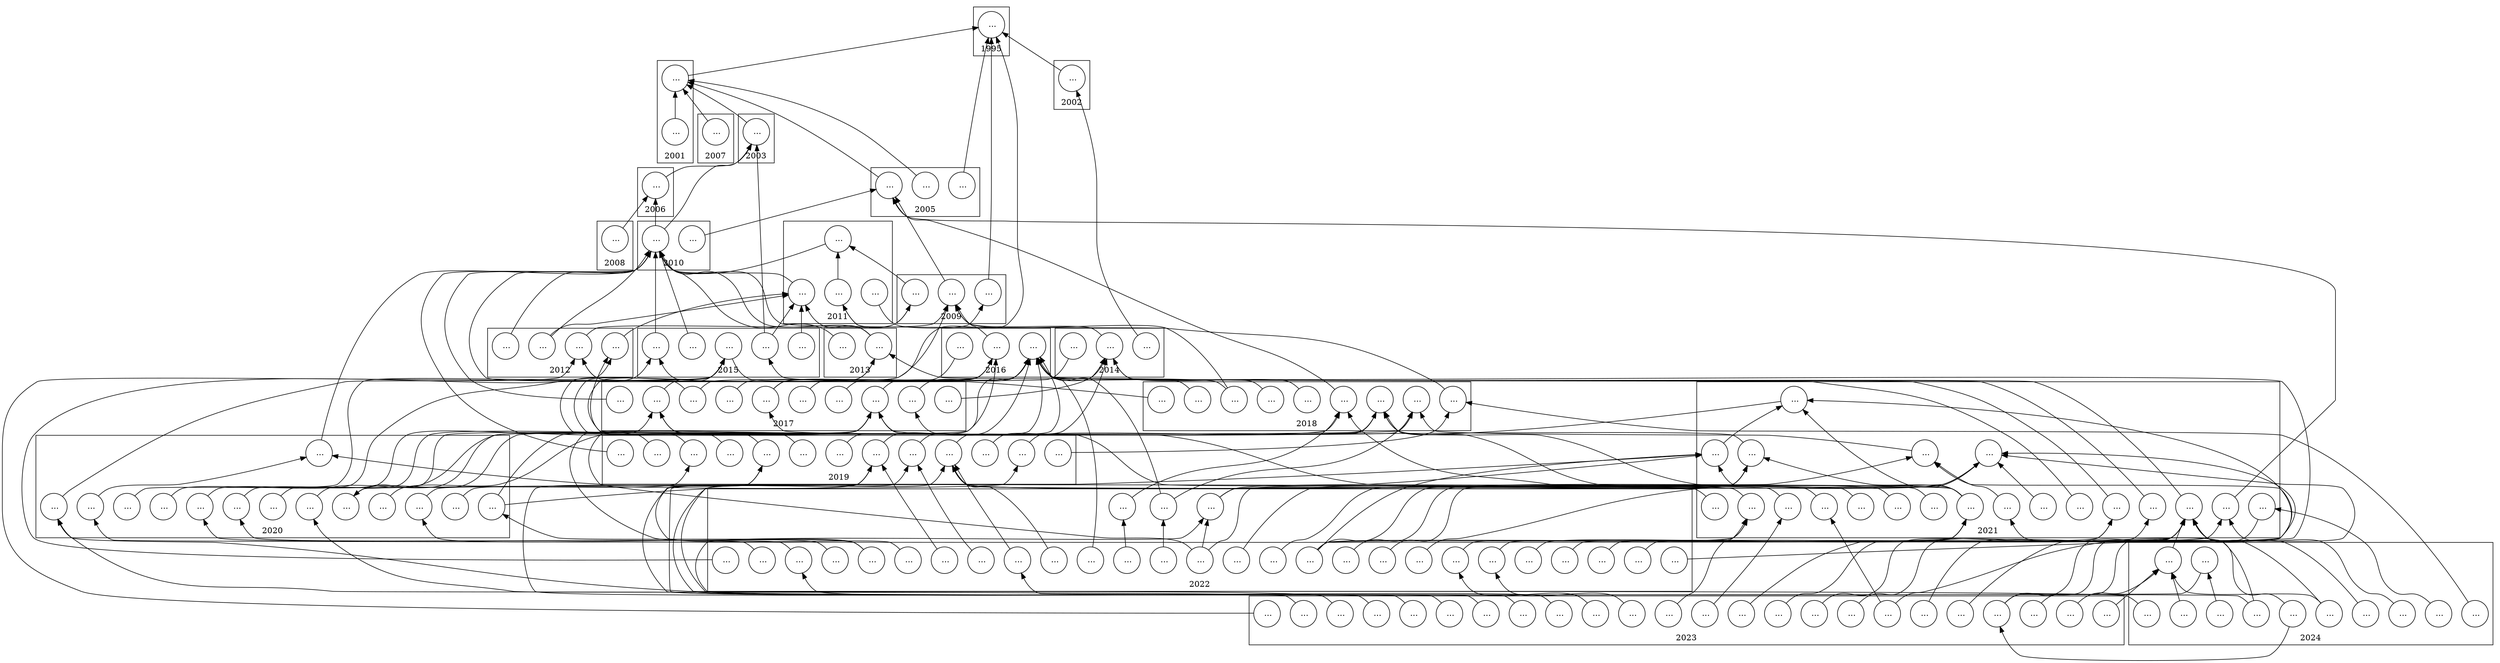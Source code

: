 digraph {
     rankdir=BT;
    "248001630" [label=" ...", shape=circle, href="https://www.semanticscholar.org/paper/a6e47905bd1360899e15bc84954106ad2b0ee879", target="_blank", tooltip="title: Feature Detection by Retinal Ganglion Cells. \nauthors: D. Kerschensteiner\npublished: 2022"];
    "252894693" [label=" ...", shape=circle, href="https://www.semanticscholar.org/paper/ffa3bbcfed031eefd120fed423ef2432ee729a61", target="_blank", tooltip="title: Homeostatic plasticity in the retina \nauthors: M. J. Fitzpatrick, D. Kerschensteiner\npublished: 2022"];
    "4730985" [label=" ...", shape=circle, href="https://www.semanticscholar.org/paper/d3fe2748658ee6ef35aa035795b593b9d6d81865", target="_blank", tooltip="title: Embryonic transcription factor expression in mice predicts medial amygdala
neuronal identity and sex-specific responses to innate behavioral cues \nauthors: Julieta E. Lischinsky, Katie Sokolowski, Peijun Li, Shigeyuki Esumi, Yasmin Kamal, Meredith Goodrich, Livio Oboti, Timothy R. Hammond, M. Krishnamoorthy, Daniel Feldman, M. Huntsman, Judy S. Liu, J. Corbin\npublished: 2017"];
    "249584420" [label=" ...", shape=circle, href="https://www.semanticscholar.org/paper/5445124462278c560b40441d833e0f368a608aef", target="_blank", tooltip="title: Eliminating Synaptic Ribbons from Rods and Cones Halves the Releasable Vesicle
Pool and Slows Down Replenishment \nauthors: C. Mesnard, C. Barta, A. Sladek, D. Zenisek, W. Thoreson\npublished: 2022"];
    "250094050" [label=" ...", shape=circle, href="https://www.semanticscholar.org/paper/435322c97aba16f554b71adcf805fb098b5a0e51", target="_blank", tooltip="title: Opioid suppression of an excitatory pontomedullary respiratory circuit by
convergent mechanisms \nauthors: J. Bateman, E. Levitt\npublished: 2022"];
    "254535556" [label=" ...", shape=circle, href="https://www.semanticscholar.org/paper/ad632bb3317d4cd00ec85b6b05604f6cdd5f2202", target="_blank", tooltip="title: Evidence of the disorder-independent electron-phonon scattering time in thin
NbN films \nauthors: A. I. Lomakin, E. M. Baeva, A. D. Triznova, N. Titova, P. Zolotov, A. Semenov, D. E. Sunegin, A. Lubenchenko, A. Kolbatova, G. Goltsman\npublished: 2022"];
    "266933544" [label=" ...", shape=circle, href="https://www.semanticscholar.org/paper/7a849ac83a5f9bfc0159da5a55f53fa7f8c1f354", target="_blank", tooltip="title: Most discriminative stimuli for functional cell type identification \nauthors: Max F. Burg, Thomas Zenkel, Michaela Vystrvcilov'a, Jonathan Oesterle, Larissa Hofling, K. Willeke, Jan Lause, Sarah Muller, Paul G. Fahey, Zhiwei Ding, Kelli Restivo, Shashwat Sridhar, T. Gollisch, Philipp Berens, A. Tolias, Thomas Euler, M. Bethge, Alexander S. Ecker\npublished: 2024"];
    "246968659" [label=" ...", shape=circle, href="https://www.semanticscholar.org/paper/f3b26044942c723642c8218fcc046b2fa8562a39", target="_blank", tooltip="title: Precise Mapping of Otp Expressing Cells Across Different Pallial Regions
Throughout Ontogenesis Using Otp-Specific Reporter Transgenic Mice \nauthors: Lorena Morales, A. González-Alonso, Ester Desfilis, L. Medina\npublished: 2022"];
    "262164250" [label=" ...", shape=circle, href="https://www.semanticscholar.org/paper/09b6500ad10a04021ffe4c9df0701de1123d636e", target="_blank", tooltip="title: Cell-type expression and activation by light of neuropsins in the developing
and mature Xenopus retina \nauthors: Lawrence L. H. Man, Samuel S. Storey, G. Bertolesi, Sarah McFarlane\npublished: 2023"];
    "89362679" [label=" ...", shape=circle, href="https://www.semanticscholar.org/paper/5f58da6a0aec6b50bf4d6b8ffc3bf4e4f1686252", target="_blank", tooltip="title: S-nitrosylation mediates synaptic plasticity in the retina \nauthors: R. Tooker\npublished: 2015"];
    "219702470" [label=" ...", shape=circle, href="https://www.semanticscholar.org/paper/131caf9daba7da950d5e24391db26ae32aed918a", target="_blank", tooltip="title: Preventing diabetic retinopathy by mitigating subretinal space oxidative stress
in vivo \nauthors: B. Berkowitz\npublished: 2020"];
    "237376370" [label=" ...", shape=circle, href="https://www.semanticscholar.org/paper/cbb8a184fcbe031e00f9a2442c8bb14e35fab81c", target="_blank", tooltip="title: Simple model for encoding natural images by retinal ganglion cells with
nonlinear spatial integration \nauthors: Jian K. Liu, Dimokratis Karamanlis, T. Gollisch\npublished: 2021"];
    "244956947" [label=" ...", shape=circle, href="https://www.semanticscholar.org/paper/688305e4e09f341bb1c2fd48fef34e4e9fb94dd4", target="_blank", tooltip="title: Novel Perspectives on the Development of the Amygdala in Rodents \nauthors: Tania Aerts, E. Seuntjens\npublished: 2021"];
    "210870651" [label=" ...", shape=circle, href="https://www.semanticscholar.org/paper/f65269aec3841b48291dfa34d39414dcdb964dc4", target="_blank", tooltip="title: Neuronal Glutamatergic Synaptic Clefts Alkalinize Rather Than Acidify during
Neurotransmission \nauthors: Michal Stawarski, Roberto X. Hernandez, T. Feghhi, J. Borycz, Zhiyuan Lu, A. Agarwal, Kelly D. Reihl, Rubens Tavora, A.W.C. Lau, I. Meinertzhagen, Robert B. Renden, G. Macleod\npublished: 2020"];
    "248071959" [label=" ...", shape=circle, href="https://www.semanticscholar.org/paper/9d98f1b303fa49799cc2bfc6ba4116544e187e9c", target="_blank", tooltip="title: Retinal receptive-field substructure: scaffolding for coding and computation \nauthors: Sören J. Zapp, Steffen Nitsche, T. Gollisch\npublished: 2022"];
    "84090851" [label=" ...", shape=circle, href="https://www.semanticscholar.org/paper/f11d6bd120eeb394aaf0ce8b93ea0958e299a2bd", target="_blank", tooltip="title: Dynamic lateral feedback inhibition in the retina \nauthors: Evan D. Vickers\npublished: 2012"];
    "210719598" [label=" ...", shape=circle, href="https://www.semanticscholar.org/paper/5502ad9a7ca69dd902bfca0f602bcd08a43c667b", target="_blank", tooltip="title: LRRTM4: A Novel Regulator of Presynaptic Inhibition and Ribbon Synapse
Arrangements of Retinal Bipolar Cells \nauthors: Raunak Sinha, Tabrez J. Siddiqui, N. Padmanabhan, Julie E. Wallin, Chi Zhang, B. Karimi, F. Rieke, A. Craig, R. Wong, M. Hoon\npublished: 2020"];
    "55865246" [label=" ...", shape=circle, href="https://www.semanticscholar.org/paper/4fcd2a553ced256963ad1ff220924a74df138241", target="_blank", tooltip="title: Bioluminescent response of the dinoflagellate Lingulodinium polyedrum to
developing flow: Tuning of sensitivity and the role of desensitization in
controlling a defensive behavior of a planktonic cell \nauthors: P. von Dassow, R. Bearon, M. Latz\npublished: 2005"];
    "246015857" [label=" ...", shape=circle, href="https://www.semanticscholar.org/paper/b6feea473f92dfdb5ace16e0366757740981d198", target="_blank", tooltip="title: Retinal Processing: Insights from Mathematical Modelling \nauthors: B. Cessac\npublished: 2022"];
    "15172516" [label=" ...", shape=circle, href="https://www.semanticscholar.org/paper/d57b01b052578d9509225df44684839546d10e50", target="_blank", tooltip="title: Early Retinal Neuronal Dysfunction in Diabetic Mice: Reduced Light-Evoked
Inhibition Increases Rod Pathway Signaling \nauthors: J. M. Moore-Dotson, Jamie J. Beckman, Reece E. Mazade, M. Hoon, Adam S Bernstein, M. Romero-Aleshire, H. Brooks, E. Eggers\npublished: 2016"];
    "254181418" [label=" ...", shape=circle, href="https://www.semanticscholar.org/paper/8e468aad7138fd81d662d60c20bee799f4079e31", target="_blank", tooltip="title: A chromatic feature detector in the retina signals visual context changes \nauthors: Larissa Höfling, Klaudia P. Szatko, Christian Behrens, Yongrong Qiu, David A. Klindt, Zachary F. Jessen, G. Schwartz, M. Bethge, Philipp Berens, K. Franke, Alexander S. Ecker, Thomas Euler\npublished: 2024"];
    "5632200" [label=" ...", shape=circle, href="https://www.semanticscholar.org/paper/4f4ffcd51dd030dea99e07050733a3a0131de0c0", target="_blank", tooltip="title: Paired-Pulse Plasticity in the Strength and Latency of Light-Evoked Lateral
Inhibition to Retinal Bipolar Cell Terminals \nauthors: Evan D. Vickers, Mean-Hwan Kim, J. Vigh, H. von Gersdorff\npublished: 2012"];
    "15930139" [label=" ...", shape=circle, href="https://www.semanticscholar.org/paper/e37314c9fb6e8bf5f703847e8bb50e9fb559005f", target="_blank", tooltip="title: Is the Retina Going Digital? \nauthors: D. Copenhagen\npublished: 2001"];
    "248367751" [label=" ...", shape=circle, href="https://www.semanticscholar.org/paper/ed9bad72366f587ab4b40947c4805de6f630b4fd", target="_blank", tooltip="title: Mind the gap: decoding decreases in tonic firing in populations of spiking
neurons \nauthors: Sylvia C. L. Durian, Mark Agrios, G. Schwartz\npublished: 2022"];
    "233191430" [label=" ...", shape=circle, href="https://www.semanticscholar.org/paper/664a03fb1a882237c106289bd1b990dc54dde981", target="_blank", tooltip="title: Expression of cell markers and transcription factors in the avian retina
compared with that in the marmoset retina \nauthors: S. Haverkamp, L. Albert, Vaishnavi Balaji, P. Němec, Karin Dedek\npublished: 2021"];
    "162180612" [label=" ...", shape=circle, href="https://www.semanticscholar.org/paper/5dd50c9e96b5e472e0a5ab6c7f8db154f389ed23", target="_blank", tooltip="title: Molecular and Cellular Mechanisms Underlying Somatostatin-Based Signaling in
Two Model Neural Networks, the Retina and the Hippocampus \nauthors: M. Cammalleri, P. Bagnoli, A. Bigiani\npublished: 2019"];
    "209577933" [label=" ...", shape=circle, href="https://www.semanticscholar.org/paper/d4cfdce65d317613c817e47c81daa025e7ebf355", target="_blank", tooltip="title: Antagonistic Center-Surround Mechanisms for Direction Selectivity in the Retina \nauthors: L. Ankri, Elishai Ezra-Tsur, S. Maimon, N. Kaushansky, M. Rivlin-Etzion\npublished: 2019"];
    "221507636" [label=" ...", shape=circle, href="https://www.semanticscholar.org/paper/c48e94b3c3c054d154361e4eb5bd4d66f741ae40", target="_blank", tooltip="title: On the potential role of lateral connectivity in retinal anticipation \nauthors: S. Souihel, B. Cessac\npublished: 2020"];
    "253460657" [label=" ...", shape=circle, href="https://www.semanticscholar.org/paper/cfc76a0d32007dba406612b361611161d1f98eb9", target="_blank", tooltip="title: Molecular diversity and connectivity of accessory olfactory system neurons \nauthors: Nandkishore Prakash, Heidi Y Matos, Sonia Sebaoui, Luke Tsai, Tuyen Tran, Adejimi Aromolaran, Isabella Atrachji, Nya Campbell, Meredith Goodrich, David Hernandez-Pineda, M. Herrero, T. Hirata, Julieta E. Lischinsky, Wendolin Martinez, Shisui Torii, Satoshi Yamashita, Katie Sokolowski, Shigeyuki Esumi, Y. Kawasawa, Kazue Hashimoto-Torii, Kevin S. Jones, J. Corbin\npublished: 2022"];
    "221745227" [label=" ...", shape=circle, href="https://www.semanticscholar.org/paper/1aed34320ea24219a45ce20f9f86985895364060", target="_blank", tooltip="title: The effects of early diabetes on inner retinal neurons \nauthors: E. Eggers, Teresia A. Carreon\npublished: 2020"];
    "231701834" [label=" ...", shape=circle, href="https://www.semanticscholar.org/paper/128671fd0b94a4b79788ec1c541d120d8e1aba14", target="_blank", tooltip="title: Sim1-expressing cells illuminate the origin and course of migration of the
nucleus of the lateral olfactory tract in the mouse amygdala \nauthors: E. Garcia-Calero, Lara López-González, M. Martı́nez-de-la-Torre, C. Fan, L. Puelles\npublished: 2021"];
    "257758447" [label=" ...", shape=circle, href="https://www.semanticscholar.org/paper/a828c5f2aee92d69c30a9712c9385e4f866e5f3d", target="_blank", tooltip="title: Individual thalamic inhibitory interneurons are functionally specialized
towards distinct visual features \nauthors: Fiona E. Müllner, B. Roska\npublished: 2023"];
    "261124941" [label=" ...", shape=circle, href="https://www.semanticscholar.org/paper/b8ebebda6aab90019bbb4e42aed4f1e774484463", target="_blank", tooltip="title: Serotonin therapies for opioid-induced dysphagia and respiratory depression:
sex differences in a rat electromyography model \nauthors: Michael Frazure, I. Morimoto, Nathan Fielder, N. Mellen, Kimberly E. Iceman, Teresa Pitts\npublished: 2023"];
    "199630413" [label=" ...", shape=circle, href="https://www.semanticscholar.org/paper/51e7ddff0e5a7e83aba1884379459bc2bc0b2d90", target="_blank", tooltip="title: Single-cell profiles of retinal neurons differing in resilience to injury
reveal neuroprotective genes \nauthors: N. Tran, K. Shekhar, Irene E. Whitney, A. Jacobi, Inbal Benhar, Guosong Hong, Wenjun Yan, Xian Adiconis, McKinzie E. Arnold, Jung Min Lee, J. Levin, Dingchang Lin, Chen Wang, Charles M. Lieber, A. Regev, Zhigang He, J. Sanes\npublished: 2019"];
    "236938817" [label=" ...", shape=circle, href="https://www.semanticscholar.org/paper/e4c9c9c4a5b40925c7de692e3a42ce56cfadbb11", target="_blank", tooltip="title: Three-axis classification of mouse lung mesenchymal cells reveals two
populations of myofibroblasts \nauthors: Odemaris Narvaez del Pilar, Jichao Chen\npublished: 2021"];
    "82232428" [label=" ...", shape=circle, href="https://www.semanticscholar.org/paper/1ff7d79977386b69412e77edb0f7d40f383f94ec", target="_blank", tooltip="title: Electroretinographic Recordings from the Isolated and Superfused Murine Retina \nauthors: Alnawaiseh Maged, A. Walid, Banat Mohammed, A. Ramzi, Hescheler Jürgen, Schneider Toni\npublished: 2011"];
    "4524072" [label=" ...", shape=circle, href="https://www.semanticscholar.org/paper/65e99ca6087d7cffa610c3d74e54afc6e1a38fdc", target="_blank", tooltip="title: Organization of the dorsal lateral geniculate nucleus in the mouse \nauthors: D. Kerschensteiner, W. Guido\npublished: 2017"];
    "89786637" [label=" ...", shape=circle, href="https://www.semanticscholar.org/paper/cd3f5f09193f2dba340ceb7b1c38f1bc8b955d78", target="_blank", tooltip="title: Excitatory Inputs to Starburst Amacrine Cells: Adaptation, Computations,
Development \nauthors: Anna L. Vlasits\npublished: 2017"];
    "221901300" [label=" ...", shape=circle, href="https://www.semanticscholar.org/paper/d30b9c8c5358ba7e8d50b6cfea9dce422491f6e9", target="_blank", tooltip="title: Electrophysiology of the Inner Retina in Health and Disease: EAAT5 in the Rod
Bipolar Cell and Oscillatory Potentials in Diabetes \nauthors: Gregory W. Bligard\npublished: 2020"];
    "268554357" [label=" ...", shape=circle, href="https://www.semanticscholar.org/paper/fa258851056dbc33f97fb139a4571167c8871479", target="_blank", tooltip="title: Establishing synthetic ribbon-type active zones in a heterologous expression
system \nauthors: Rohan Kapoor, Niko Schwenzer, Thomas Dresbach, S. Lehnart, T. Moser\npublished: 2024"];
    "247954367" [label=" ...", shape=circle, href="https://www.semanticscholar.org/paper/fe25e24e4409ecd1cd6ee92d609c83d6f00d19e2", target="_blank", tooltip="title: Putting the theory into ‘burstlet theory’ with a biophysical model of burstlets
and bursts in the respiratory preBötzinger complex \nauthors: Ryan S. Phillips, J. Rubin\npublished: 2022"];
    "232081765" [label=" ...", shape=circle, href="https://www.semanticscholar.org/paper/e44e9020041812cd6ba6e6a5c92bc55913487557", target="_blank", tooltip="title: Dual mechanisms of opioid-induced respiratory depression in the inspiratory
rhythm-generating network \nauthors: N. Baertsch, N. Bush, Nicholas J. Burgraff, J. Ramirez\npublished: 2021"];
    "249446655" [label=" ...", shape=circle, href="https://www.semanticscholar.org/paper/97d11331b4c6a43f2063eee532f0767f102abc90", target="_blank", tooltip="title: Current research in pathophysiology of opioid-induced respiratory depression,
neonatal opioid withdrawal syndrome, and neonatal antidepressant exposure
syndrome \nauthors: B. Baldo\npublished: 2022"];
    "10974100" [label=" ...", shape=circle, href="https://www.semanticscholar.org/paper/b0dfd2d291afeda4ba480e051823f6732f22637e", target="_blank", tooltip="title: Light-Evoked Lateral GABAergic Inhibition at Single Bipolar Cell Synaptic
Terminals Is Driven by Distinct Retinal Microcircuits \nauthors: J. Vigh, Evan D. Vickers, H. von Gersdorff\npublished: 2011"];
    "235418831" [label=" ...", shape=circle, href="https://www.semanticscholar.org/paper/e04edee80f001f74c29b12bd89c48b05340cff59", target="_blank", tooltip="title: Unified classification of mouse retinal ganglion cells using function,
morphology, and gene expression \nauthors: Jillian J. Goetz, Zachary F. Jessen, A. Jacobi, Adam Mani, Sam Cooler, Devon Greer, Sabah Kadri, J. Segal, K. Shekhar, J. Sanes, G. Schwartz\npublished: 2021"];
    "254295343" [label=" ...", shape=circle, href="https://www.semanticscholar.org/paper/f600ab3106f9fda4566ea6edb4ff5190f01a0297", target="_blank", tooltip="title: Spatial organization of the mouse retina at single cell resolution \nauthors: Jongsu Choi, Jin Li, S. Ferdous, Qingnan Liang, J. Moffitt, Rui Chen\npublished: 2022"];
    "238358209" [label=" ...", shape=circle, href="https://www.semanticscholar.org/paper/54af14468fb574bdd9b07f4b698a874cd0b2cd42", target="_blank", tooltip="title: Smarcd3 is an epigenetic modulator of the metabolic landscape in pancreatic
ductal adenocarcinoma \nauthors: M. Thürmer, André Gollowitzer, H. Pein, K. Neukirch, Elif Gelmez, Lorenz Waltl, N. Wielsch, René Winkler, Konstantin Löser, Julia Grander, Madlen Hotze, Sönke Harder, A. Döding, M. Meßner, F. Troisi, M. Ardelt, Hartmut Schlüter, Johanna Pachmayr, Ó. Gutiérrez-Gutiérrez, Karl Lenhard Rudolph, K. Thedieck, Ulrike Schulze-Späte, Cristina González-Estévez, C. Kosan, A. Svatoš, Marcel Kwiatkowski, A. Koeberle\npublished: 2020"];
    "266901113" [label=" ...", shape=circle, href="https://www.semanticscholar.org/paper/97c2551e8eb4b5531eb8a5afe9b3c565488ccd8c", target="_blank", tooltip="title: Basal lamina: A novel pH regulator at the neuromuscular junction \nauthors: Ryan J. Durbin, Robert B. Renden\npublished: 2024"];
    "259994309" [label=" ...", shape=circle, href="https://www.semanticscholar.org/paper/cc724515e66359737e5bf7e5b62b942623ff8bdb", target="_blank", tooltip="title: Postsynaptic Calcium Extrusion at the Mouse Neuromuscular Junction Alkalinizes
the Synaptic Cleft \nauthors: Ryan J. Durbin, D. Heredia, T. Gould, Robert B. Renden\npublished: 2023"];
    "47019601" [label=" ...", shape=circle, href="https://www.semanticscholar.org/paper/8628fd7a6848eb7ceff6229c3a46d144bb65813c", target="_blank", tooltip="title: D-cis-Diltiazem Can Produce Oxidative Stress in Healthy Depolarized Rods In
Vivo \nauthors: B. Berkowitz, R. Podolsky, Benjamin R. Farrell, Hojun Lee, Christopher Trepanier, Ali M. Berri, Kristin Dernay, Emma Graffice, F. Shafie-Khorassani, T. Kern, Robin L Roberts\npublished: 2018"];
    "250329054" [label=" ...", shape=circle, href="https://www.semanticscholar.org/paper/642a88b7fd204d85b2a0f2d4c2e2876a74dba4f2", target="_blank", tooltip="title: In vitro Model Systems for Studies Into Retinal Neuroprotection \nauthors: Yu Zhu, Bowen Cao, Arianna Tolone, Jie Yan, Gustav Christensen, B. Arango-Gonzalez, M. Ueffing, François Paquet-Durand\npublished: 2022"];
    "232122602" [label=" ...", shape=circle, href="https://www.semanticscholar.org/paper/8cbae8f45e911b5e0b033a0250c53368279fc804", target="_blank", tooltip="title: Sildenafil-evoked photoreceptor oxidative stress in vivo is unrelated to
impaired visual performance in mice \nauthors: B. Berkowitz, R. Podolsky, Karen Lins Childers, A. Saadane, T. Kern, Robin L Roberts, Hailey Olds, Joydip Joy, Collin Richards, Tilman Rosales, Michael Schneider, Brennan Schilling, Arthur Orchanian, Emma Graffice, Kenan Sinan, H. Qian, Lamis Harp\npublished: 2021"];
    "258150126" [label=" ...", shape=circle, href="https://www.semanticscholar.org/paper/a0f22a744e9c74c19a226e3d30bc0b0fbcb2447a", target="_blank", tooltip="title: Novel emphasis on somatostatinergic system in retinal ganglion cell
neuroresilience \nauthors: E. Catalani, D. Cervia\npublished: 2023"];
    "4303998" [label=" ...", shape=circle, href="https://www.semanticscholar.org/paper/d4c5b31f4b6e80e22c76772974e5e64ba6a1852f", target="_blank", tooltip="title: Quantifying the effect of light activated outer and inner retinal inhibitory
pathways on glutamate release from mixed bipolar cells. \nauthors: M. Lipin, J. Vigh\npublished: 2018"];
    "238423211" [label=" ...", shape=circle, href="https://www.semanticscholar.org/paper/c4c92483e2ab35f7372b69271ff5acd809b7bcfe", target="_blank", tooltip="title: The mammalian rod synaptic ribbon is essential for Cav channel facilitation and
ultrafast synaptic vesicle fusion \nauthors: C. Grabner, T. Moser\npublished: 2021"];
    "259099757" [label=" ...", shape=circle, href="https://www.semanticscholar.org/paper/d6f5bcc8932cee1e56dcba91c567f0103c0124a1", target="_blank", tooltip="title: Changes in pontine and preBötzinger/Bötzinger complex neuronal activity during
remifentanil-induced respiratory depression in decerebrate dogs \nauthors: Barbara Palkovic, S. Mustapic, Ivana Sarić, E. Stuth, Astrid G. Stucke, E. Zuperku\npublished: 2023"];
    "268362868" [label=" ...", shape=circle, href="https://www.semanticscholar.org/paper/d42e11bc6110bd244d9707ab23d5ac2243348867", target="_blank", tooltip="title: Convolutional neural network models of the primate retina reveal adaptation to
natural stimulus statistics \nauthors: Michaela Vystrčilová, Shashwat Sridhar, Max F. Burg, T. Gollisch, Alexander Ecker\npublished: 2024"];
    "249128187" [label=" ...", shape=circle, href="https://www.semanticscholar.org/paper/979e3831007a99d84f3e668a4b42ca6b4a81a40d", target="_blank", tooltip="title: Retinal Glutamate Neurotransmission: From Physiology to Pathophysiological
Mechanisms of Retinal Ganglion Cell Degeneration \nauthors: Isabella Boccuni, R. Fairless\npublished: 2022"];
    "268384694" [label=" ...", shape=circle, href="https://www.semanticscholar.org/paper/bfc0ccc555ff4c7e6269e9bd996df76e7d857256", target="_blank", tooltip="title: Most discriminative stimuli for functional cell type clustering \nauthors: Max F. Burg, Thomas Zenkel, Michaela Vystrvcilov'a, Jonathan Oesterle, Larissa Hofling, K. Willeke, Jan Lause, Sarah Muller, Paul G. Fahey, Zhiwei Ding, Kelli Restivo, Shashwat Sridhar, T. Gollisch, Philipp Berens, A. Tolias, Thomas Euler, M. Bethge, Alexander S. Ecker\npublished: 2023"];
    "249854424" [label=" ...", shape=circle, href="https://www.semanticscholar.org/paper/d17e3e4dcfe4fc3eda4feed2fc8eb48471ec46cf", target="_blank", tooltip="title: Glutamatergic neuron types in the amygdala of the urodele amphibian Pleurodeles
waltl \nauthors: Astrid Deryckere, Jamie Woych, Eliza C. B. Jaeger, M. Tosches\npublished: 2022"];
    "12451732" [label=" ...", shape=circle, href="https://www.semanticscholar.org/paper/7627558be494593499ba7b1f208c5aa60f16291c", target="_blank", tooltip="title: The Mode of Retinal Presynaptic Inhibition Switches with Light Intensity \nauthors: T. Ichinose, P. Lukasiewicz\npublished: 2012"];
    "265067556" [label=" ...", shape=circle, href="https://www.semanticscholar.org/paper/2273dbbf3580e565cb9619fb023adb9a746e39d4", target="_blank", tooltip="title: Electron-phonon relaxation in a model of a granular film \nauthors: Nikolai A. Stepanov, Mikhail A. Skvortsov\npublished: 2023"];
    "220044326" [label=" ...", shape=circle, href="https://www.semanticscholar.org/paper/d9ffbfcc6e35a0b7218c3ab2cadfb73250f4eeb2", target="_blank", tooltip="title: Nonlinear spatial integration underlies the diversity of retinal ganglion cell
responses to natural stimuli \nauthors: Dimokratis Karamanlis, T. Gollisch\npublished: 2020"];
    "230108608" [label=" ...", shape=circle, href="https://www.semanticscholar.org/paper/a272e9ab2227b7d1c45260561933a0af5e76c403", target="_blank", tooltip="title: A novel telencephalon‐opto‐hypothalamic morphogenetic domain coexpressing Foxg1
and Otp produces most of the glutamatergic neurons of the medial extended
amygdala \nauthors: Lorena Morales, B. Castro-Robles, A. Abellán, Ester Desfilis, L. Medina\npublished: 2021"];
    "259994164" [label=" ...", shape=circle, href="https://www.semanticscholar.org/paper/edf2a57142a8d0bb242f9f137ce60b809a83b2ca", target="_blank", tooltip="title: EAAT5 glutamate transporter rapidly binds glutamate with micromolar affinity in
mouse rods \nauthors: W. Thoreson, B. Chhunchha\npublished: 2023"];
    "233744846" [label=" ...", shape=circle, href="https://www.semanticscholar.org/paper/ba9770f59237e8d070aaefba27157d4e974c0b8e", target="_blank", tooltip="title: EAAT5 Glutamate Transporter-Mediated Inhibition in the Vertebrate Retina \nauthors: Peter D. Lukasiewcz, Gregory W. Bligard, J. DeBrecht\npublished: 2021"];
    "1661264" [label=" ...", shape=circle, href="https://www.semanticscholar.org/paper/450d746a4f9b020e26c517022d612236576fbeb5", target="_blank", tooltip="title: Form and function of ON-OFF amacrine cells in the amphibian retina. \nauthors: Robert F. Miller, N. Staff, T. Velte\npublished: 2006"];
    "15255422" [label=" ...", shape=circle, href="https://www.semanticscholar.org/paper/c7d47c00c5a47c30b666de0be9fd6ad83ecd0010", target="_blank", tooltip="title: Slow changes in Ca2(+) cause prolonged release from GABAergic retinal amacrine
cells. \nauthors: E. Eggers, Justin S Klein, J. M. Moore-Dotson\npublished: 2013"];
    "53969858" [label=" ...", shape=circle, href="https://www.semanticscholar.org/paper/6a0386d2cd1d1ea350c3a0c1c3190bfaa726eba5", target="_blank", tooltip="title: Voltage-gated sodium channel α-subunits Nav1.1, Nav1.2, and Nav1.6 in the
distal mammalian retina \nauthors: D. Mojumder, L. Frishman, D. Otteson, D. M. Sherry\npublished: 2007"];
    "258485498" [label=" ...", shape=circle, href="https://www.semanticscholar.org/paper/36213e2480c39350558e2d86f24c411d1b9b5218", target="_blank", tooltip="title: Diurnal regulation of metabolism by Gs-alpha in hypothalamic QPLOT neurons \nauthors: Kevin D. Gaitonde, M. Andrabi, Courtney A. Burger, Shane P. D’Souza, Shruti Vemaraju, Bala S. C. Koritala, David F. Smith, R. Lang\npublished: 2023"];
    "264489959" [label=" ...", shape=circle, href="https://www.semanticscholar.org/paper/9d589eb5dec72e8afd6781beeb6bf3d8e30e87a9", target="_blank", tooltip="title: An ON-type direction-selective ganglion cell in primate retina \nauthors: Anna Y M Wang, Manoj M Kulkarni, Amanda J McLaughlin, Jacqueline Gayet, Benjamin E Smith, Max Hauptschein, Cyrus F McHugh, Y. Y. Yao, Teresa Puthussery\npublished: 2023"];
    "1813436" [label=" ...", shape=circle, href="https://www.semanticscholar.org/paper/3e10a70cd993125e61503b492ab73291395fb3aa", target="_blank", tooltip="title: Invaginating Presynaptic Terminals in Neuromuscular Junctions, Photoreceptor
Terminals, and Other Synapses of Animals \nauthors: R. Petralia, Ya‐Xian Wang, M. Mattson, P. Yao\npublished: 2017"];
    "18711787" [label=" ...", shape=circle, href="https://www.semanticscholar.org/paper/53d770a98f26388072a858363cddba4503188340", target="_blank", tooltip="title: Visual Stimulation Switches the Polarity of Excitatory Input to Starburst
Amacrine Cells \nauthors: Anna L. Vlasits, Rémi Bos, Ryan D Morrie, Cécile Fortuny, J. Flannery, M. Feller, M. Rivlin-Etzion\npublished: 2014"];
    "44097516" [label=" ...", shape=circle, href="https://www.semanticscholar.org/paper/cb55353865553f1ed9150fe1ea4d8344e94a49f7", target="_blank", tooltip="title: Dopamine D1 receptor activation contributes to light-adapted changes in retinal
inhibition to rod bipolar cells. \nauthors: M. Flood, J. M. Moore-Dotson, E. Eggers\npublished: 2018"];
    "255151925" [label=" ...", shape=circle, href="https://www.semanticscholar.org/paper/ab598fb14cf887e10fe535ff113733678801813b", target="_blank", tooltip="title: Opioid receptor architecture for the modulation of brainstem functions \nauthors: Nicholas F. Hug, Nicole Mercer Lindsay, William M. McCallum, Justin Bryan, K. Huang, Nicole E. Ochandarena, Adrien Tassou, G. Scherrer\npublished: 2022"];
    "248700803" [label=" ...", shape=circle, href="https://www.semanticscholar.org/paper/2bf042a5e67968a1b2ad8f13e6f0e98b7ac0adc4", target="_blank", tooltip="title: Distinct Subdivisions in the Transition Between Telencephalon and Hypothalamus
Produce Otp and Sim1 Cells for the Extended Amygdala in Sauropsids \nauthors: Alek H. Metwalli, A. Abellán, Júlia Freixes, Alessandra Pross, Ester Desfilis, L. Medina\npublished: 2022"];
    "197526286" [label=" ...", shape=circle, href="https://www.semanticscholar.org/paper/1b87b5e78145c732d073abb96163dcab6932f059", target="_blank", tooltip="title: Strategies to encode information with glutamate release in synapses of the
Danio Rerio visual system \nauthors: L. Darnet\npublished: 2019"];
    "248185980" [label=" ...", shape=circle, href="https://www.semanticscholar.org/paper/f3298b2f8192cc1b06af76d766643b39afc52323", target="_blank", tooltip="title: Tools and Biomarkers for the Study of Retinal Ganglion Cell Degeneration \nauthors: C. Corral-Domenge, P. de la Villa, A. Mansilla, F. Germain\npublished: 2022"];
    "106408131" [label=" ...", shape=circle, href="https://www.semanticscholar.org/paper/799133d3cbd0fb9b9a7df344530979ef6ac64285", target="_blank", tooltip="title: Sexual dimorphism, estrous cycle and laterality determine the intrinsic and
synaptic properties of medial amygdala neurons in rat \nauthors: Francine Dalpian, A. Rasia-Filho, M. Calcagnotto\npublished: 2019"];
    "12799647" [label=" ...", shape=circle, href="https://www.semanticscholar.org/paper/5ddcd2550e03d6c7115ee9329161641dd6561e3b", target="_blank", tooltip="title: Disruption of a Neural Microcircuit in the Rod Pathway of the Mammalian Retina
by Diabetes Mellitus \nauthors: Á. Castilho, A. Ambrósio, E. Hartveit, M. L. Veruki\npublished: 2015"];
    "219319175" [label=" ...", shape=circle, href="https://www.semanticscholar.org/paper/444532d4829468a02de91ab7d3140292fec9776c", target="_blank", tooltip="title: Sex Differences in Biophysical Signatures across Molecularly Defined Medial
Amygdala Neuronal Subpopulations \nauthors: Heidi Y Matos, David Hernandez-Pineda, Claire Charpentier, Allison Rusk, J. Corbin, K. Jones\npublished: 2020"];
    "210118002" [label=" ...", shape=circle, href="https://www.semanticscholar.org/paper/80c891ecc9f5a1fb474e5b8eb5778bd642b274f8", target="_blank", tooltip="title: Generic and specific computational principles for visual anticipation of motion
trajectories. (Principes computationnels génériques et spécifiques à
l'anticipation visuelle du mouvement) \nauthors: S. Souihel\npublished: 2019"];
    "21258245" [label=" ...", shape=circle, href="https://www.semanticscholar.org/paper/bd93c395cc2015d7ae805921e7a04428f6de280d", target="_blank", tooltip="title: Longer lasting electroretinographic recordings from the isolated and superfused
murine retina \nauthors: W. Albanna, M. Banat, Nadeen Albanna, M. Alnawaiseh, Sergej A. Siapich, P. Igelmund, M. Weiergräber, M. Lüke, T. Schneider\npublished: 2009"];
    "16024608" [label=" ...", shape=circle, href="https://www.semanticscholar.org/paper/ac9a4ae3f7f7d6a66c1e30f26e973ecf96ceb4f4", target="_blank", tooltip="title: Voltage-gated channels and calcium homeostasis in mammalian rod photoreceptors. \nauthors: D. Cia, A. Bordais, C. Varela, V. Forster, J. Sahel, A. Rendon, S. Picaud\npublished: 2005"];
    "253458103" [label=" ...", shape=circle, href="https://www.semanticscholar.org/paper/92269da9c4877b58fce150d0ab6daa2e027566d7", target="_blank", tooltip="title: Dorsoventral Arrangement of Lateral Hypothalamus Populations in the Mouse
Hypothalamus: a Prosomeric Genoarchitectonic Analysis \nauthors: C. Díaz, Margaret Martinez de la Torre, J. Rubenstein, L. Puelles\npublished: 2022"];
    "251647536" [label=" ...", shape=circle, href="https://www.semanticscholar.org/paper/2069e63f8eed12aa824a4c5d64f508c4e11f4e8e", target="_blank", tooltip="title: Cellular Mechanisms Underlying Embryonic Retinal Waves \nauthors: Christiane Voufo, A. Q. Chen, Benjamin E. Smith, M. Feller, Alexandre Tiriac\npublished: 2022"];
    "231763432" [label=" ...", shape=circle, href="https://www.semanticscholar.org/paper/ccc3d5bdb284edf00927096be44328165735e7da", target="_blank", tooltip="title: Development of the mouse anterior amygdalar radial unit marked by
Lhx9-expression \nauthors: E. Garcia-Calero, L. Puelles\npublished: 2021"];
    "252365191" [label=" ...", shape=circle, href="https://www.semanticscholar.org/paper/4c5bdc1ba7b4d690e45dbe4e41b82f404b2a67bc", target="_blank", tooltip="title: Joshua Richard Sanes \nauthors: J. Sanes\npublished: 2022"];
    "190963621" [label=" ...", shape=circle, href="https://www.semanticscholar.org/paper/dfc8e68495b9ebb76fc5510f3420e233dbf66c48", target="_blank", tooltip="title: La perception des mouvements d'air par le système cercal chez le grillon des
bois Nemobius sylvestris \nauthors: F. Dupuy\npublished: 2009"];
    "219947076" [label=" ...", shape=circle, href="https://www.semanticscholar.org/paper/03c346060b2cbf04947305f0a5a36eef6ca852ec", target="_blank", tooltip="title: System Identification with Biophysical Constraints: A Circuit Model of the
Inner Retina \nauthors: Cornelius Schröder, David A. Klindt, Sarah Strauss, K. Franke, M. Bethge, Thomas Euler, Philipp Berens\npublished: 2020"];
    "268981349" [label=" ...", shape=circle, href="https://www.semanticscholar.org/paper/95720d5dbcb689e81b9d8e940ab844354439da73", target="_blank", tooltip="title: Lipophilic analogues of D-cysteine prevent and reverse physical dependence to
fentanyl in male rats \nauthors: James N. Bates, Paulina M. Getsy, Gregory A. Coffee, S. Baby, Peter M. MacFarlane, Y. Hsieh, Zackery T. Knauss, J. Bubier, Devin Mueller, Stephen J. Lewis\npublished: 2024"];
    "246271446" [label=" ...", shape=circle, href="https://www.semanticscholar.org/paper/ee63e2fa6faf2f2f4484462f7175155625c26a5b", target="_blank", tooltip="title: The Retinal Basis of Light Aversion in Neonatal Mice \nauthors: Franklin Caval-Holme, Marcos L. Aranda, A. Q. Chen, Alexandre Tiriac, Yizhen Zhang, Benjamin J. Smith, L. Birnbaumer, Tiffany M. Schmidt, M. Feller\npublished: 2022"];
    "12846054" [label=" ...", shape=circle, href="https://www.semanticscholar.org/paper/88820b2ffd253d62eeeaf06463a391e662a0080d", target="_blank", tooltip="title: Two separate Ni2+-sensitive voltage-gated Ca2+channels modulate transretinal
signalling in the isolated murine retina \nauthors: M. Alnawaiseh, W. Albanna, Chien-Chang Chen, K. Campbell, J. Hescheler, M. Lüke, T. Schneider\npublished: 2011"];
    "10618239" [label=" ...", shape=circle, href="https://www.semanticscholar.org/paper/529251b21a1703859ed099c30583efbf5a95972b", target="_blank", tooltip="title: Independent control of reciprocal and lateral inhibition at the axon terminal
of retinal bipolar cells \nauthors: Masashi Tanaka, M. Tachibana\npublished: 2013"];
    "247504221" [label=" ...", shape=circle, href="https://www.semanticscholar.org/paper/74bbdbba188d5f180175b52c31a9e138bf0e6e45", target="_blank", tooltip="title: Inherited Retinal Degeneration: PARP-Dependent Activation of Calpain Requires
CNG Channel Activity \nauthors: Jie Yan, Alexander Günter, Soumyaparna Das, R. Mühlfriedel, S. Michalakis, K. Jiao, M. Seeliger, François Paquet-Durand\npublished: 2022"];
    "268817819" [label=" ...", shape=circle, href="https://www.semanticscholar.org/paper/3f6c645c6c7d68b94f0aaf6733cdeb2495af85f0", target="_blank", tooltip="title: Temporal prediction captures retinal spiking responses across animal species \nauthors: Luke Taylor, Friedemann Zenke, Andrew J. King, N. Harper\npublished: 2024"];
    "26692156" [label=" ...", shape=circle, href="https://www.semanticscholar.org/paper/3e8e8c46e018a8f13adcde41aea97cd2369f2362", target="_blank", tooltip="title: The contribution of cationic conductances to the potential of rod
photoreceptors \nauthors: A. Moriondo, G. Rispoli\npublished: 2010"];
    "258464418" [label=" ...", shape=circle, href="https://www.semanticscholar.org/paper/c9c9abf14ce1647a19a78599ab72779b2dc076b6", target="_blank", tooltip="title: Glutamate Transporters are Involved in Direct Inhibitory Synaptic Transmission
in the Vertebrate Retina \nauthors: S. Niklaus, Stella M. K. Glasauer, P. Kovermann, Kulsum F. Farshori, L. Cadetti, Simon P. Früh, Nicolas N. Rieser, M. Gesemann, C. Fahlke, S. Neuhauss\npublished: 2023"];
    "261462481" [label=" ...", shape=circle, href="https://www.semanticscholar.org/paper/b9bb23006c667db7eaac70c64302307c258bbf9d", target="_blank", tooltip="title: Modeling Effects of Variable preBötzinger Complex Network Topology and Cellular
Properties on Opioid-Induced Respiratory Depression and Recovery \nauthors: Grant M. Chou, N. Bush, Ryan S. Phillips, N. Baertsch, K. Harris\npublished: 2023"];
    "259149606" [label=" ...", shape=circle, href="https://www.semanticscholar.org/paper/57889770b211a77334eb6a39f21dce1e32862ee0", target="_blank", tooltip="title: Subpopulations of corticotropin-releasing factor containing neurons and
internal circuits in the chicken central extended amygdala \nauthors: Alessandra Pross, Alek H. Metwalli, A. Abellán, Ester Desfilis, L. Medina\npublished: 2023"];
    "27523741" [label=" ...", shape=circle, href="https://www.semanticscholar.org/paper/d595d4959b0a225da7b6837ff847c016ca67371d", target="_blank", tooltip="title: Pannexin 1 Is Critically Involved in Feedback from Horizontal Cells to Cones \nauthors: V. Cenedese, W. de Graaff, T. Csikós, Mitali Poovayya, G. Zoidl, M. Kamermans\npublished: 2017"];
    "255750231" [label=" ...", shape=circle, href="https://www.semanticscholar.org/paper/712052d8b0cb29180c6fc589ca114380874fe3f3", target="_blank", tooltip="title: Natural stimuli drive concerted nonlinear responses in populations of retinal
ganglion cells \nauthors: Dimokratis Karamanlis, M. Khani, H. Schreyer, Sören J. Zapp, Matthias Mietsch, T. Gollisch\npublished: 2023"];
    "232123207" [label=" ...", shape=circle, href="https://www.semanticscholar.org/paper/d9a40d7d4fa15bb7e3156dfa9f952fac133c83a0", target="_blank", tooltip="title: Nonlinear Spatial Integration Underlies the Diversity of Retinal Ganglion Cell
Responses to Natural Images \nauthors: Dimokratis Karamanlis, T. Gollisch\npublished: 2021"];
    "46020553" [label=" ...", shape=circle, href="https://www.semanticscholar.org/paper/7fdb8a832a1cfaa10cf7837caf8ae893d93cbec5", target="_blank", tooltip="title: Ca2+-activated K+ currents regulate odor adaptation by modulating spike
encoding of olfactory receptor cells. \nauthors: F. Kawai\npublished: 2002"];
    "4584096" [label=" ...", shape=circle, href="https://www.semanticscholar.org/paper/3000de21758cae7bba5e41f1e0613ae3951ca1bb", target="_blank", tooltip="title: Targeted Deletion of Vesicular GABA Transporter from Retinal Horizontal Cells
Eliminates Feedback Modulation of Photoreceptor Calcium Channels123 \nauthors: A. Hirano, Xue-ru Liu, J. Boulter, James C R Grove, Luis Pérez de Sevilla Müller, S. Barnes, N. Brecha\npublished: 2016"];
    "3556182" [label=" ...", shape=circle, href="https://www.semanticscholar.org/paper/840a3a15b62437a94b77f790ad333469e5fd352d", target="_blank", tooltip="title: A Pixel-Encoder Retinal Ganglion Cell with Spatially Offset Excitatory and
Inhibitory Receptive Fields \nauthors: K. P. Johnson, Lei Zhao, D. Kerschensteiner\npublished: 2018"];
    "267318040" [label=" ...", shape=circle, href="https://www.semanticscholar.org/paper/602555dbd9e9866319d1a0f530c973b656083044", target="_blank", tooltip="title: Glucagon Increases Retinal Rod Bipolar Cell Inhibition Through a D1 Dopamine
Receptor-Dependent Pathway That Is Altered After Lens-Defocus Treatment in Mice \nauthors: Felipe Tapia, Valentín Peñaloza, Francisco Silva-Olivares, Ramón Sotomayor-Zárate, Oliver Schmachtenberg, A. Vielma\npublished: 2024"];
    "215927120" [label=" ...", shape=circle, href="https://www.semanticscholar.org/paper/8b3e49bc31f26b62ebb8eb2f08d3a24d8f05882a", target="_blank", tooltip="title: Understanding object motion encoding in the mammalian retina. \nauthors: Victor J. DePiero\npublished: 2019"];
    "7657569" [label=" ...", shape=circle, href="https://www.semanticscholar.org/paper/8a78a1b51b831cd3decfdd83d2790b92f05d2965", target="_blank", tooltip="title: General features of the retinal connectome determine the computation of motion
anticipation \nauthors: Jamie Johnston, L. Lagnado\npublished: 2015"];
    "235347022" [label=" ...", shape=circle, href="https://www.semanticscholar.org/paper/0a2fb6947a75562df8c50e4bc8f89de720a79715", target="_blank", tooltip="title: Understanding and countering opioid‐induced respiratory depression \nauthors: J. Bateman, Sandy E. Saunders, E. Levitt\npublished: 2021"];
    "208557096" [label=" ...", shape=circle, href="https://www.semanticscholar.org/paper/a6d0c46ba302408ce109ec154f1a647cee233249", target="_blank", tooltip="title: Opioids depress breathing through two small brainstem sites \nauthors: Iris Bachmutsky, Xin Paul Wei, E. Kish, Kevin Yackle\npublished: 2019"];
    "218584805" [label=" ...", shape=circle, href="https://www.semanticscholar.org/paper/5120697814b4d845f5f2a07b6be9c5c5f64e5d6e", target="_blank", tooltip="title: LRRTM4 is a member of the transsynaptic complex between rod photoreceptors and
bipolar cells \nauthors: Melina A. Agosto, T. Wensel\npublished: 2020"];
    "91537638" [label=" ...", shape=circle, href="https://www.semanticscholar.org/paper/b22dee679f62571f2b92fddcf51396a7ad2d9b5e", target="_blank", tooltip="title: A Presynaptic Role for Nitric Oxide at a GABAergic Synapse \nauthors: J. W. Maddox\npublished: 2017"];
    "18550848" [label=" ...", shape=circle, href="https://www.semanticscholar.org/paper/14a11a12e3878458c5e636775c4049ce498bb4aa", target="_blank", tooltip="title: Acidification of the synaptic cleft of cone photoreceptor terminal controls the
amount of transmitter release, thereby forming the receptive field surround in
the vertebrate retina \nauthors: H. Hirasawa, M. Yamada, A. Kaneko\npublished: 2012"];
    "260683220" [label=" ...", shape=circle, href="https://www.semanticscholar.org/paper/de6bd49ecbffe5911e826e455fc0ca821e315f64", target="_blank", tooltip="title: Deciphering the Genetic Code of Neuronal Type Connectivity: A Bilinear Modeling
Approach \nauthors: Mu Qiao\npublished: 2024"];
    "264543136" [label=" ...", shape=circle, href="https://www.semanticscholar.org/paper/ec0b7160502e00eed8ade6686b574a00d57e9b2f", target="_blank", tooltip="title: Molecular mechanisms of NMDA excitotoxicity in the retina \nauthors: Galina Dvoriantchikova, Michelle Fleishaker, Dmitry Ivanov\npublished: 2023"];
    "3404694" [label=" ...", shape=circle, href="https://www.semanticscholar.org/paper/58d3d1258bbb2acaba43fb2fb03aa79f69f4e086", target="_blank", tooltip="title: Flexible Neural Hardware Supports Dynamic Computations in Retina \nauthors: M. Rivlin-Etzion, W. Grimes, F. Rieke\npublished: 2018"];
    "20983698" [label=" ...", shape=circle, href="https://www.semanticscholar.org/paper/c87de6d980819f4ea605749a3a46b1b80db8b941", target="_blank", tooltip="title: , Alvaro Mammalian Rod Photoreceptors Voltage-Gated Channels and Calcium
Homeostasis in \nauthors: D. Cia, A. Bordais, C. Varela, V. Forster, J. Sahel, A. Rendon, S. Picaud\npublished: 2005"];
    "16716000" [label=" ...", shape=circle, href="https://www.semanticscholar.org/paper/7879b0acf3ecc945978a277853aee81cf160cd9a", target="_blank", tooltip="title: The Synaptic and Morphological Basis of Orientation Selectivity in a Polyaxonal
Amacrine Cell of the Rabbit Retina \nauthors: Benjamin L Murphy-Baum, W. Taylor\npublished: 2015"];
    "3561719" [label=" ...", shape=circle, href="https://www.semanticscholar.org/paper/6f4823de6069670031cf2182e1c23f7dca0462c2", target="_blank", tooltip="title: Orientation-Selective Retinal Circuits in Vertebrates \nauthors: P. Antinucci, R. Hindges\npublished: 2018"];
    "236934984" [label=" ...", shape=circle, href="https://www.semanticscholar.org/paper/ebe0dd1bca6446035a603a8b1855abaed3a3cac4", target="_blank", tooltip="title: Dose-dependent Respiratory Depression by Remifentanil in the Rabbit
Parabrachial Nucleus/Kölliker–Fuse Complex and Pre-Bötzinger Complex \nauthors: Barbara Palkovic, Jennifer J. Callison, V. Marchenko, E. Stuth, E. Zuperku, Astrid G. Stucke\npublished: 2021"];
    "220044717" [label=" ...", shape=circle, href="https://www.semanticscholar.org/paper/30a6e7388f835a83807f7cb460a7b05556fb2786", target="_blank", tooltip="title: Identification of Retinal Ganglion Cell Types and Brain Nuclei expressing the
transcription factor Brn3c/Pou4f3 using a Cre recombinase knock-in allele \nauthors: Nadia Parmhans, Anne Drury Fuller, E. Nguyen, Katherine Chuang, David Swygart, Sophia Wienbar, Tyger Lin, Z. Kozmík, Lijin Dong, G. Schwartz, T. Badea\npublished: 2020"];
    "257174371" [label=" ...", shape=circle, href="https://www.semanticscholar.org/paper/26165cc5ecb9eb73fb47cefbf59e20bb33268f91", target="_blank", tooltip="title: Towards a New Biomarker for Diabetic Retinopathy: Exploring RBP3 Structure and
Retinoids Binding for Functional Imaging of Eyes In Vivo \nauthors: Vineeta Kaushik, Luca Gessa, Nelam Kumar, H. Fernandes\npublished: 2023"];
    "244484459" [label=" ...", shape=circle, href="https://www.semanticscholar.org/paper/b0b7ce2660df2a21b9c4a98d7fbbe5b7d8b2ba5c", target="_blank", tooltip="title: Putting the theory into ‘burstlet theory’: A biophysical model of bursts and
burstlets in the respiratory preBötzinger complex \nauthors: Ryan S. Phillips, J. Rubin\npublished: 2021"];
    "26717" [label=" ...", shape=circle, href="https://www.semanticscholar.org/paper/22a8b3b38eb24c329c77988b16f7eaff765f427b", target="_blank", tooltip="title: Spike-dependent GABA inputs to bipolar cell axon terminals contribute to
lateral inhibition of retinal ganglion cells. \nauthors: C. R. Shields, P. Lukasiewicz\npublished: 2003"];
    "252080673" [label=" ...", shape=circle, href="https://www.semanticscholar.org/paper/9fa984b9def54051a6b4e54e747bff9aef55145a", target="_blank", tooltip="title: A computational framework linking synaptic adaptation to circuit behaviors in
the early visual system \nauthors: Liuyuan He, Yutao He, Kehuan Lun, Lei Ma, Kai Du, Tiejun Huang\npublished: 2022"];
    "245148215" [label=" ...", shape=circle, href="https://www.semanticscholar.org/paper/9ba8de0d65198ec402ab2d1aa651ddac7610e5f1", target="_blank", tooltip="title: Genoarchitectonic Compartmentalization of the Embryonic Telencephalon: Insights
From the Domestic Cat \nauthors: Nikistratos Siskos, C. Ververidis, George Skavdis, M. Grigoriou\npublished: 2021"];
    "203581244" [label=" ...", shape=circle, href="https://www.semanticscholar.org/paper/2ab35661135c5a9ed0eaeb89503bbda63ce4ceeb", target="_blank", tooltip="title: Reductions in Calcium Signaling Limit Inhibition to Diabetic Retinal Rod
Bipolar Cells \nauthors: J. M. Moore-Dotson, E. Eggers\npublished: 2019"];
    "255206933" [label=" ...", shape=circle, href="https://www.semanticscholar.org/paper/31333c3b45616bb6184fcf55eab27a0e38e7471c", target="_blank", tooltip="title: Molecular Diversity of Neuron Types in the Salamander Amygdala and Implications
for Amygdalar Evolution \nauthors: Astrid Deryckere, Jamie Woych, Eliza C. B. Jaeger, M. Tosches\npublished: 2022"];
    "266258286" [label=" ...", shape=circle, href="https://www.semanticscholar.org/paper/309cb56388d75615b437cc04c491e5bae53e14e5", target="_blank", tooltip="title: On implications of somatostatin in diabetic retinopathy \nauthors: Yanhong Fang, Qionghua Wang, Youjian Li, Li Zeng, Jian Liu, Kepeng Ou\npublished: 2023"];
    "21808693" [label=" ...", shape=circle, href="https://www.semanticscholar.org/paper/ec1c4f59fd93109fdeb3216a4b2cd55cc4ea5967", target="_blank", tooltip="title: Two Pairs of ON and OFF Retinal Ganglion Cells Are Defined by Intersectional
Patterns of Transcription Factor Expression. \nauthors: David L Rousso, Mu Qiao, Ruth D Kagan, M. Yamagata, R. Palmiter, J. Sanes\npublished: 2016"];
    "220650992" [label=" ...", shape=circle, href="https://www.semanticscholar.org/paper/dfd8230e31bb3716632be62e7ee7ec770569c9b3", target="_blank", tooltip="title: A novel telencephalon-opto-hypothalamic morphogenetic domain produces most of
the glutamatergic neurons of the medial extended amygdala \nauthors: Lorena Morales, B. Castro-Robles, A. Abellán, Ester Desfilis, L. Medina\npublished: 2020"];
    "22733155" [label=" ...", shape=circle, href="https://www.semanticscholar.org/paper/aab06b31a945672c408f44290ff38460904f230a", target="_blank", tooltip="title: Mechanisms Underlying Lateral GABAergic Feedback onto Rod Bipolar Cells in Rat
Retina \nauthors: A. E. Chávez, W. Grimes, J. Diamond\npublished: 2010"];
    "24427467" [label=" ...", shape=circle, href="https://www.semanticscholar.org/paper/bc0ef22067e44e3e22beb167ddcb4a6e72cf4909", target="_blank", tooltip="title: Simultaneous Loss of NCKX4 and CNG Channel Desensitization Impairs Olfactory
Sensitivity \nauthors: Christopher H Ferguson, Haiqing Zhao\npublished: 2017"];
    "1297490" [label=" ...", shape=circle, href="https://www.semanticscholar.org/paper/82121e2efb0eb9d5b722ee2cc97b8b9b5b671185", target="_blank", tooltip="title: Acetylcholine induces GABA release onto rod bipolar cells through heteromeric
nicotinic receptors expressed in A17 amacrine cells \nauthors: C. Elgueta, A. Vielma, A. Palacios, O. Schmachtenberg\npublished: 2015"];
    "256204402" [label=" ...", shape=circle, href="https://www.semanticscholar.org/paper/6b62b972dc9cc65ce416758163e5b14579c23ce3", target="_blank", tooltip="title: Evidence of rapid recovery from perceptual odor adaptation using a new stimulus
paradigm \nauthors: Wendy M. Yoder, Allison K. LaRue, Jason M. Rosen, Somi Aggarwal, Ruchi M. Shukla, Joe Monir, David W. Smith\npublished: 2014"];
    "233996987" [label=" ...", shape=circle, href="https://www.semanticscholar.org/paper/fbb6a7b972124b29c7a1f0f43073429efa3b622e", target="_blank", tooltip="title: Synaptic changes and the response of microglia in a light-induced photoreceptor
degeneration model \nauthors: Sisi Xu, Peijun Zhang, Meng Zhang, Xin Wang, Gang Li, Gezhi Xu, Yingqin Ni\npublished: 2021"];
    "22541976" [label=" ...", shape=circle, href="https://www.semanticscholar.org/paper/0f808517d4605bdfd6fc2e0b15fda1d1cae078d0", target="_blank", tooltip="title: Calcium dynamics and regulation in horizontal cells of the vertebrate retina:
lessons from teleosts. \nauthors: M. Country, M. Jonz\npublished: 2017"];
    "267665964" [label=" ...", shape=circle, href="https://www.semanticscholar.org/paper/31acf2f862bc2a58ee4632dad5a05c842d053a8f", target="_blank", tooltip="title: Evaluation of the neuroprotective efficacy of the gramine derivative ITH12657
against NMDA-induced excitotoxicity in the rat retina \nauthors: J. Di Pierdomenico, A. Gallego-Ortega, María Norte-Muñoz, B. Vidal-Villegas, Isaac Bravo, María Boluda-Ruiz, J. Bernal-Garro, Iván Fernandez-Bueno, J. Pastor-Jimeno, M. Villegas-Pérez, M. Avilés-Trigueros, Cristóbal de los Ríos, M. Vidal-Sanz\npublished: 2024"];
    "262087426" [label=" ...", shape=circle, href="https://www.semanticscholar.org/paper/248b91676ae7499681165ede5e82c4784cb8385a", target="_blank", tooltip="title: Parallel pathways carrying direction and orientation selective retinal signals
to layer 4 of mouse visual cortex \nauthors: Helen Wang, Oyshi Dey, Will N. Lagos, Noor Behnam, E. Callaway, Benjamin K. Stafford\npublished: 2023"];
    "73427259" [label=" ...", shape=circle, href="https://www.semanticscholar.org/paper/936e10d78f6674da0e1074f2580f4fcf0fece999", target="_blank", tooltip="title: Dopamine D1 receptor activation reduces local inner retinal inhibition to
light-adapted levels. \nauthors: Reece E. Mazade, M. Flood, E. Eggers\npublished: 2019"];
    "259261012" [label=" ...", shape=circle, href="https://www.semanticscholar.org/paper/2cfa1bab775709672a41c9c53c4cabc76f75c9dc", target="_blank", tooltip="title: Fentanyl-Induced Respiratory Depression and Locomotor Hyperactivity Are
Mediated by μ-Opioid Receptors Expressed in Somatostatin-Negative Neurons \nauthors: Andreea Furdui, Carolina da Silveira Scarpellini, G. Montandon\npublished: 2023"];
    "263704470" [label=" ...", shape=circle, href="https://www.semanticscholar.org/paper/e7eb0e2d8858c6da22ddac16fa2648b8ab612294", target="_blank", tooltip="title: Single-nucleus genomics in outbred rats with divergent cocaine addiction-like
behaviors reveals changes in amygdala GABAergic inhibition \nauthors: Jessica L Zhou, G. de Guglielmo, Aaron Ho, M. Kallupi, Narayan Pokhrel, Hai-Ri Li, Apurva S. Chitre, D. Munro, P. Mohammadi, L. Carrette, O. George, A. Palmer, G. McVicker, F. Telese\npublished: 2023"];
    "251742067" [label=" ...", shape=circle, href="https://www.semanticscholar.org/paper/0cba197cb71ebf80242e1f4fc00d15c89cf4ce83", target="_blank", tooltip="title: Phase Advancing Is a Common Property of Multiple Neuron Classes in the Mouse
Retina \nauthors: Victor J. DePiero, B. Borghuis\npublished: 2022"];
    "13660520" [label=" ...", shape=circle, href="https://www.semanticscholar.org/paper/c8b5bffaad51da1338f4c9b9445386da576db92e", target="_blank", tooltip="title: General features of inhibition in the inner retina \nauthors: K. Franke, T. Baden\npublished: 2017"];
    "251647728" [label=" ...", shape=circle, href="https://www.semanticscholar.org/paper/c1f36fba40b44186f7ca346aeb4a67868d38f84e", target="_blank", tooltip="title: Spike desensitisation as a mechanism for high-contrast selectivity in retinal
ganglion cells \nauthors: L. Chang, Yanli Ran, O. Auferkorte, Elisabeth Butz, L. Hüser, S. Haverkamp, Thomas Euler, T. Schubert\npublished: 2022"];
    "244152123" [label=" ...", shape=circle, href="https://www.semanticscholar.org/paper/c5f73b697c2edaa2698df6a51fe4ac539c44f610", target="_blank", tooltip="title: The mGluR6 ligand-binding domain, but not the C-terminal domain, is required
for synaptic localization in retinal ON-bipolar cells \nauthors: Melina A. Agosto, A. A. Adeosun, Nitin Kumar, T. Wensel\npublished: 2021"];
    "7782321" [label=" ...", shape=circle, href="https://www.semanticscholar.org/paper/0a03b4e9c44bc09dde98d5e2510f279c242dd36a", target="_blank", tooltip="title: Na+ Action Potentials in Human Photoreceptors \nauthors: F. Kawai, M. Horiguchi, Hiromitsu Suzuki, E. Miyachi\npublished: 2001"];
    "233409394" [label=" ...", shape=circle, href="https://www.semanticscholar.org/paper/4e4504f023353088055fc60d650c4b7248d55c45", target="_blank", tooltip="title: GABAA presynaptic inhibition regulates the gain and kinetics of retinal output
neurons \nauthors: Jenna Nagy, Briana N. Ebbinghaus, M. Hoon, Raunak Sinha\npublished: 2021"];
    "207695525" [label=" ...", shape=circle, href="https://www.semanticscholar.org/paper/0a55094285896f8f7cd479ec4b923cbff825f035", target="_blank", tooltip="title: Bistratified starburst amacrine cells in Sox2 conditional knockout mouse retina
display ON and OFF responses. \nauthors: T. Stincic, P. Keeley, B. Reese, W. Taylor, W. R. Taylor\npublished: 2018"];
    "257366887" [label=" ...", shape=circle, href="https://www.semanticscholar.org/paper/036b25954579f7a01cea35037838b9cf51b89a39", target="_blank", tooltip="title: Lung mesenchymal cell diversity rapidly increases at birth and is profoundly
altered by hyperoxia \nauthors: F. Zanini, X. Che, N. E. Suresh, C. Knutsen, Paula A. Klavina, Yike Xie, Racquel Domingo-Gonzalez, Min Liu, Robert C. Jones, S. Quake, C. Alvira, D. Cornfield\npublished: 2023"];
    "13954371" [label=" ...", shape=circle, href="https://www.semanticscholar.org/paper/a3a0f5533c4b5f04dde4149da97ce52f4a3e8b3b", target="_blank", tooltip="title: Characterization of retinal ganglion cell, horizontal cell, and amacrine cell
types expressing the neurotrophic receptor tyrosine kinase Ret \nauthors: Nadia Parmhans, Szilard Sajgo, Jingwen Niu, Wenqin Luo, T. Badea\npublished: 2018"];
    "204033020" [label=" ...", shape=circle, href="https://www.semanticscholar.org/paper/a62b2399ee7b64c382369a0f9306ad38aa8b5f58", target="_blank", tooltip="title: Spontaneous action potentials in retinal horizontal cells of goldfish
(Carassius auratus) are dependent upon L-type Ca2+ channels and ryanodine
receptors. \nauthors: M. Country, Benjamin F. N. Campbell, M. Jonz\npublished: 2019"];
    "204838257" [label=" ...", shape=circle, href="https://www.semanticscholar.org/paper/0fbb519fceb6c004f44f427d447164d4f339a61c", target="_blank", tooltip="title: From random to regular: Variation in the patterning of retinal mosaics* \nauthors: P. Keeley, S. Eglen, B. Reese\npublished: 2019"];
    "22692296" [label=" ...", shape=circle, href="https://www.semanticscholar.org/paper/80084445cce150874728d676c0de58cc11817ec8", target="_blank", tooltip="title: Horizontal cell feedback regulates calcium currents and intracellular calcium
levels in rod photoreceptors of salamander and mouse retina \nauthors: N. Babai, W. Thoreson\npublished: 2009"];
    "1096853" [label=" ...", shape=circle, href="https://www.semanticscholar.org/paper/8c24d1736baf840e60b3cc07212c9d47b31f0dc7", target="_blank", tooltip="title: Fluorescent imaging reports an extracellular alkalinization induced by
glutamatergic activation of isolated retinal horizontal cells. \nauthors: J. Jacoby, Matthew A. Kreitzer, S. Alford, R. P. Malchow\npublished: 2014"];
    "51881851" [label=" ...", shape=circle, href="https://www.semanticscholar.org/paper/86bcbf69817b4e21003ecb3cc719fedb520ed565", target="_blank", tooltip="title: Estudo computacional sobre a influência de sinapses elétricas entre bastonetes
na faixa dinâmica escotópica da retina de vertebrados \nauthors: Rodrigo Publio\npublished: 2008"];
    "209585349" [label=" ...", shape=circle, href="https://www.semanticscholar.org/paper/2f93d3eed682adb26ca0a433099890fa62d99b84", target="_blank", tooltip="title: Representations of the amacrine cell population underlying retinal motion
anticipation \nauthors: Mike D. Menz, Dongsoo Lee, S. Baccus\npublished: 2019"];
    "26873951" [label=" ...", shape=circle, href="https://www.semanticscholar.org/paper/244b538e544f1a21ddd127a64c098d3bdc293efb", target="_blank", tooltip="title: Dopamine-Dependent Sensitization of Rod Bipolar Cells by GABA Is Conveyed
through Wide-Field Amacrine Cells \nauthors: A. Travis, S. Heflin, A. Hirano, N. Brecha, V. Arshavsky\npublished: 2017"];
    "227065904" [label=" ...", shape=circle, href="https://www.semanticscholar.org/paper/9edb4c0ba31d312d4bfe5f925ffdbd6ca1bd5d9f", target="_blank", tooltip="title: Interrelationships between Cellular Density, Mosaic Patterning, and Dendritic
Coverage of VGluT3 Amacrine Cells \nauthors: P. Keeley, M. C. Lebo, J. D. Vieler, Jason J Kim, Ace J St John, B. Reese\npublished: 2020"];
    "258987681" [label=" ...", shape=circle, href="https://www.semanticscholar.org/paper/545869d935d0f1d127366685170e95577d014086", target="_blank", tooltip="title: The Dynamic Sensorium competition for predicting large-scale mouse visual
cortex activity from videos \nauthors: P. Turishcheva, Paul G. Fahey, Laura Hansel, Rachel Froebe, Kayla Ponder, Michaela Vystrvcilov'a, K. Willeke, Mohammad Ali Bashiri, Eric Wang, Zhiwei Ding, A. Tolias, Fabian H Sinz, Alexander S. Ecker\npublished: 2023"];
    "265494534" [label=" ...", shape=circle, href="https://www.semanticscholar.org/paper/9e9f765aa7c90b0fc568d7ce30b6a7b7a2931627", target="_blank", tooltip="title: Neural mechanisms of visual motion extrapolation \nauthors: William Turner, Charlie M. Sexton, Hinze Hogendoorn\npublished: 2023"];
    "46930532" [label=" ...", shape=circle, href="https://www.semanticscholar.org/paper/70ee2f9a8f1b524ec36692934415f8f478852d52", target="_blank", tooltip="title: The caudo-ventral pallium is a novel pallial domain expressing Gdf10 and
generating Ebf3-positive neurons of the medial amygdala \nauthors: N. Ruiz-Reig, B. Andrés, T. Lamonerie, T. Theil, A. Fairén, M. Studer\npublished: 2018"];
    "253045100" [label=" ...", shape=circle, href="https://www.semanticscholar.org/paper/492d4f6993c87a526f22be8cad55354e35c418c9", target="_blank", tooltip="title: Evolution and Development of Amygdala Subdivisions: Pallial, Subpallial, and
Beyond \nauthors: L. Medina, A. Abellán, Lorena Morales, Alessandra Pross, Alek H. Metwalli, A. González-Alonso, Júlia Freixes, Ester Desfilis\npublished: 2022"];
    "18378290" [label=" ...", shape=circle, href="https://www.semanticscholar.org/paper/d16ccd00609e9d8f9ed07201501f9e2e032c31f2", target="_blank", tooltip="title: The morphology and fine structure of the giant interneurons of the wood cricket
Nemobius sylvestris \nauthors: C. Insausti, C. Lazzari, J. Casas\npublished: 2011"];
    "248553074" [label=" ...", shape=circle, href="https://www.semanticscholar.org/paper/80d6e79e61bb0eb3a2f35c46f03434e1bf7ca99f", target="_blank", tooltip="title: Glutamate Transporters EAAT2 and EAAT5 Differentially Shape Synaptic
Transmission from Rod Bipolar Cell Terminals \nauthors: Fu-Sheng Tang, He-Lan Yuan, Jun-Bin Liu, Gong Zhang, Si-Yun Chen, Jiang-Bin Ke\npublished: 2022"];
    "243846037" [label=" ...", shape=circle, href="https://www.semanticscholar.org/paper/e205f449f55ed2dfa8fe0092e0d3fd347f00be29", target="_blank", tooltip="title: Retinal patterns and the cellular repertoire of neuropsin (Opn5) retinal
ganglion cells \nauthors: Shane P. D’Souza, David Swygart, Sophia Wienbar, Brian A. Upton, Kevin X. Zhang, Robert D. Mackin, Anna K Casasent, Melanie A. Samuel, G. Schwartz, R. Lang\npublished: 2021"];
    "268122281" [label=" ...", shape=circle, href="https://www.semanticscholar.org/paper/c408408715f9c2d06dd6cc763b2b12a082effc3b", target="_blank", tooltip="title: Complex N-glycosylation of mGluR6 is required for trans-synaptic interaction
with ELFN adhesion proteins \nauthors: Michael L Miller, Mustansir Pindwarawala, Melina A. Agosto\npublished: 2024"];
    "1757119" [label=" ...", shape=circle, href="https://www.semanticscholar.org/paper/939c76ceb7a406a92b754960f9c674fe8fca6ed7", target="_blank", tooltip="title: Transduction and adaptation in sensory receptor cells \nauthors: Vincent Torre, Jonathan Ashmore, T. Lamb, Anna Menini\npublished: 1995"];
    "269281791" [label=" ...", shape=circle, href="https://www.semanticscholar.org/paper/17faba4e9a1906bfd3c43a4cfbe5768c49367734", target="_blank", tooltip="title: L-NAC and L-NAC methyl ester prevent and overcome physical dependence to
fentanyl in male rats \nauthors: James N. Bates, S. Baby, Paulina M. Getsy, Gregory A. Coffee, Y. Hsieh, Zackery T. Knauss, Albert Dahan, J. Bubier, Peter M. MacFarlane, Devin Mueller, Stephen J. Lewis\npublished: 2024"];
     subgraph cluster_0 {
           rank=same;
           label="1995";
      1757119;
      1757119;
      1757119;
      1757119;
      1757119;
     }     subgraph cluster_1 {
           rank=same;
           label="2001";
      7782321;
      7782321;
      7782321;
      7782321;
      7782321;
      7782321;
      15930139;
     }     subgraph cluster_2 {
           rank=same;
           label="2002";
      46020553;
      46020553;
     }     subgraph cluster_3 {
           rank=same;
           label="2003";
      26717;
      26717;
      26717;
      26717;
     }     subgraph cluster_4 {
           rank=same;
           label="2005";
      16024608;
      16024608;
      16024608;
      20983698;
      55865246;
      16024608;
      16024608;
     }     subgraph cluster_5 {
           rank=same;
           label="2006";
      1661264;
      1661264;
      1661264;
     }     subgraph cluster_6 {
           rank=same;
           label="2007";
      53969858;
     }     subgraph cluster_7 {
           rank=same;
           label="2008";
      51881851;
     }     subgraph cluster_8 {
           rank=same;
           label="2009";
      22692296;
      22692296;
      22692296;
      21258245;
      22692296;
      190963621;
      21258245;
      190963621;
      22692296;
      21258245;
      22692296;
     }     subgraph cluster_9 {
           rank=same;
           label="2010";
      22733155;
      22733155;
      22733155;
      22733155;
      22733155;
      22733155;
      22733155;
      22733155;
      22733155;
      26692156;
      22733155;
      22733155;
      22733155;
      22733155;
      22733155;
      22733155;
     }     subgraph cluster_10 {
           rank=same;
           label="2011";
      12846054;
      82232428;
      82232428;
      10974100;
      10974100;
      10974100;
      10974100;
      10974100;
      82232428;
      18378290;
      12846054;
      10974100;
      12846054;
     }     subgraph cluster_11 {
           rank=same;
           label="2012";
      18550848;
      12451732;
      84090851;
      12451732;
      84090851;
      18550848;
      5632200;
      18550848;
      18550848;
      12451732;
     }     subgraph cluster_12 {
           rank=same;
           label="2013";
      10618239;
      10618239;
      10618239;
      10618239;
      10618239;
      15255422;
     }     subgraph cluster_13 {
           rank=same;
           label="2014";
      18711787;
      18711787;
      18711787;
      256204402;
      18711787;
      18711787;
      1096853;
      18711787;
     }     subgraph cluster_14 {
           rank=same;
           label="2015";
      7657569;
      16716000;
      16716000;
      7657569;
      16716000;
      7657569;
      7657569;
      89362679;
      12799647;
      12799647;
      7657569;
      12799647;
      1297490;
      7657569;
      7657569;
     }     subgraph cluster_15 {
           rank=same;
           label="2016";
      21808693;
      21808693;
      21808693;
      21808693;
      21808693;
      21808693;
      21808693;
      4584096;
      21808693;
      21808693;
      21808693;
      21808693;
      4584096;
      21808693;
      4584096;
      21808693;
      4584096;
      21808693;
      4584096;
      4584096;
      15172516;
      21808693;
     }     subgraph cluster_16 {
           rank=same;
           label="2017";
      13660520;
      1813436;
      4730985;
      4730985;
      4730985;
      4730985;
      26873951;
      4730985;
      4524072;
      4730985;
      4524072;
      4730985;
      24427467;
      4730985;
      91537638;
      13660520;
      13660520;
      1813436;
      13660520;
      1813436;
      22541976;
      27523741;
      26873951;
      89786637;
     }     subgraph cluster_17 {
           rank=same;
           label="2018";
      207695525;
      3561719;
      46930532;
      46930532;
      47019601;
      4303998;
      4303998;
      47019601;
      3556182;
      46930532;
      46930532;
      3556182;
      47019601;
      46930532;
      44097516;
      3556182;
      13954371;
      3404694;
      3556182;
      46930532;
      47019601;
      44097516;
      44097516;
     }     subgraph cluster_18 {
           rank=same;
           label="2019";
      162180612;
      204838257;
      210118002;
      199630413;
      209585349;
      208557096;
      106408131;
      208557096;
      204033020;
      215927120;
      199630413;
      162180612;
      210118002;
      73427259;
      208557096;
      197526286;
      203581244;
      208557096;
      204838257;
      208557096;
      209577933;
      199630413;
      208557096;
      106408131;
      204838257;
      204838257;
      162180612;
      208557096;
      204838257;
     }     subgraph cluster_19 {
           rank=same;
           label="2020";
      220044717;
      219319175;
      220650992;
      221901300;
      210719598;
      219319175;
      219702470;
      238358209;
      219947076;
      210719598;
      218584805;
      221507636;
      219702470;
      220650992;
      219319175;
      221507636;
      210870651;
      219947076;
      220044326;
      210870651;
      220650992;
      210870651;
      238358209;
      221745227;
      210719598;
      218584805;
      227065904;
     }     subgraph cluster_20 {
           rank=same;
           label="2021";
      238423211;
      235418831;
      244152123;
      235418831;
      235418831;
      232081765;
      233409394;
      232081765;
      235347022;
      235418831;
      238423211;
      235418831;
      231763432;
      244956947;
      244956947;
      233744846;
      231701834;
      235347022;
      230108608;
      233191430;
      231701834;
      230108608;
      232122602;
      232081765;
      232123207;
      232081765;
      235418831;
      231763432;
      236934984;
      233744846;
      230108608;
      244956947;
      236938817;
      235418831;
      245148215;
      238423211;
      232123207;
      230108608;
      237376370;
      231763432;
      231701834;
      244956947;
      235418831;
      235418831;
      230108608;
      230108608;
      231763432;
      236938817;
      236934984;
      231701834;
      244956947;
      233996987;
      235418831;
      231701834;
      244956947;
      233744846;
      232081765;
      244484459;
      243846037;
      232123207;
      237376370;
      233744846;
      243846037;
      244152123;
      232123207;
      230108608;
      243846037;
      244956947;
      232081765;
     }     subgraph cluster_21 {
           rank=same;
           label="2022";
      249584420;
      251647536;
      251647728;
      253460657;
      248367751;
      248700803;
      253045100;
      248001630;
      250094050;
      253460657;
      249128187;
      247504221;
      255206933;
      248001630;
      252894693;
      246968659;
      248700803;
      253458103;
      252080673;
      249446655;
      248553074;
      246015857;
      253045100;
      246271446;
      247504221;
      250329054;
      255206933;
      255206933;
      248700803;
      248553074;
      248700803;
      255206933;
      249446655;
      254295343;
      252365191;
      254535556;
      254535556;
      248001630;
      249128187;
      255151925;
      248071959;
      253045100;
      249854424;
      248185980;
      247954367;
      251742067;
     }     subgraph cluster_22 {
           rank=same;
           label="2023";
      261462481;
      261124941;
      257174371;
      259099757;
      268384694;
      255750231;
      259099757;
      257366887;
      257758447;
      258987681;
      255750231;
      262087426;
      266258286;
      259149606;
      259994164;
      259261012;
      259994309;
      263704470;
      265067556;
      258464418;
      258485498;
      264489959;
      258150126;
      264543136;
      255750231;
      265494534;
      262164250;
     }     subgraph cluster_23 {
           rank=same;
           label="2024";
      254181418;
      268362868;
      268122281;
      254181418;
      266933544;
      254181418;
      268981349;
      269281791;
      267665964;
      254181418;
      268981349;
      268554357;
      254181418;
      268817819;
      266933544;
      266901113;
      260683220;
      260683220;
      267318040;
      268817819;
     }    "220044717" -> "21808693";
    "249584420" -> "238423211";
    "162180612" -> "13660520";
    "268362868" -> "254181418";
    "251647536" -> "204838257";
    "251647728" -> "235418831";
    "268122281" -> "244152123";
    "253460657" -> "219319175";
    "1813436" -> "22692296";
    "266933544" -> "254181418";
    "210118002" -> "7657569";
    "207695525" -> "18711787";
    "4730985" -> "21808693";
    "82232428" -> "12846054";
    "220650992" -> "4730985";
    "16716000" -> "26717";
    "18711787" -> "22692296";
    "248367751" -> "235418831";
    "254181418" -> "235418831";
    "21808693" -> "18711787";
    "253045100" -> "248700803";
    "18550848" -> "22692296";
    "221901300" -> "12451732";
    "199630413" -> "21808693";
    "248001630" -> "21808693";
    "261462481" -> "232081765";
    "3561719" -> "16716000";
    "209585349" -> "7657569";
    "233409394" -> "210719598";
    "269281791" -> "268981349";
    "21258245" -> "82232428";
    "250094050" -> "232081765";
    "253460657" -> "4730985";
    "46930532" -> "4730985";
    "235347022" -> "208557096";
    "267665964" -> "235418831";
    "238423211" -> "16024608";
    "235418831" -> "21808693";
    "244956947" -> "231763432";
    "244956947" -> "46930532";
    "249128187" -> "233744846";
    "247504221" -> "47019601";
    "255206933" -> "231701834";
    "4303998" -> "10618239";
    "16716000" -> "10974100";
    "261124941" -> "235347022";
    "22733155" -> "26717";
    "4303998" -> "22692296";
    "219319175" -> "106408131";
    "252894693" -> "248001630";
    "246968659" -> "230108608";
    "233191430" -> "21808693";
    "248700803" -> "231701834";
    "253458103" -> "230108608";
    "232122602" -> "47019601";
    "257174371" -> "219702470";
    "232081765" -> "208557096";
    "232123207" -> "3556182";
    "259099757" -> "232081765";
    "268384694" -> "254181418";
    "255750231" -> "235418831";
    "26873951" -> "22733155";
    "238358209" -> "4730985";
    "7657569" -> "10618239";
    "204033020" -> "4584096";
    "190963621" -> "1757119";
    "84090851" -> "10974100";
    "252080673" -> "219947076";
    "26717" -> "7782321";
    "16024608" -> "7782321";
    "231763432" -> "46930532";
    "268981349" -> "249446655";
    "218584805" -> "210719598";
    "259099757" -> "236934984";
    "215927120" -> "7657569";
    "248553074" -> "233744846";
    "244956947" -> "230108608";
    "89362679" -> "10974100";
    "256204402" -> "46020553";
    "257366887" -> "236938817";
    "257758447" -> "235418831";
    "245148215" -> "46930532";
    "268554357" -> "238423211";
    "246015857" -> "221507636";
    "258987681" -> "254181418";
    "4524072" -> "21808693";
    "253045100" -> "4730985";
    "255750231" -> "232123207";
    "3556182" -> "4524072";
    "230108608" -> "4730985";
    "246271446" -> "199630413";
    "12451732" -> "10974100";
    "219702470" -> "47019601";
    "268817819" -> "237376370";
    "231701834" -> "231763432";
    "24427467" -> "1757119";
    "250329054" -> "247504221";
    "255206933" -> "244956947";
    "262087426" -> "235418831";
    "10974100" -> "22733155";
    "84090851" -> "22733155";
    "7782321" -> "1757119";
    "51881851" -> "1661264";
    "266933544" -> "235418831";
    "220650992" -> "46930532";
    "12799647" -> "22733155";
    "266258286" -> "162180612";
    "219319175" -> "4730985";
    "1661264" -> "26717";
    "91537638" -> "22733155";
    "255206933" -> "230108608";
    "22733155" -> "1661264";
    "221507636" -> "210118002";
    "210870651" -> "18550848";
    "259149606" -> "248700803";
    "73427259" -> "44097516";
    "259994164" -> "248553074";
    "248700803" -> "230108608";
    "259261012" -> "208557096";
    "197526286" -> "13660520";
    "255206933" -> "231763432";
    "203581244" -> "22733155";
    "219947076" -> "13660520";
    "220044326" -> "3556182";
    "5632200" -> "22733155";
    "249446655" -> "208557096";
    "259994309" -> "210870651";
    "236938817" -> "21808693";
    "254295343" -> "204838257";
    "236934984" -> "208557096";
    "231701834" -> "220650992";
    "263704470" -> "244956947";
    "13954371" -> "21808693";
    "252365191" -> "21808693";
    "26692156" -> "16024608";
    "82232428" -> "21258245";
    "209577933" -> "18711787";
    "10618239" -> "18550848";
    "266901113" -> "210870651";
    "3404694" -> "18711787";
    "265067556" -> "254535556";
    "18378290" -> "190963621";
    "254535556" -> "238358209";
    "233996987" -> "1813436";
    "12846054" -> "22733155";
    "20983698" -> "7782321";
    "1096853" -> "18550848";
    "248001630" -> "3556182";
    "221745227" -> "12799647";
    "260683220" -> "235418831";
    "210719598" -> "22733155";
    "244956947" -> "231701834";
    "13660520" -> "7657569";
    "1813436" -> "4584096";
    "53969858" -> "7782321";
    "260683220" -> "199630413";
    "258464418" -> "233744846";
    "10618239" -> "10974100";
    "244484459" -> "232081765";
    "208557096" -> "21808693";
    "22541976" -> "4584096";
    "106408131" -> "46930532";
    "204838257" -> "21808693";
    "258485498" -> "243846037";
    "4584096" -> "22692296";
    "264489959" -> "204838257";
    "55865246" -> "1757119";
    "237376370" -> "232123207";
    "233744846" -> "12451732";
    "243846037" -> "21808693";
    "27523741" -> "4584096";
    "26873951" -> "4584096";
    "258150126" -> "162180612";
    "47019601" -> "16024608";
    "244152123" -> "218584805";
    "15172516" -> "12799647";
    "264543136" -> "249128187";
    "255151925" -> "208557096";
    "267318040" -> "44097516";
    "268817819" -> "255750231";
    "21258245" -> "12846054";
    "1297490" -> "22733155";
    "44097516" -> "22733155";
    "248071959" -> "232123207";
    "253045100" -> "230108608";
    "10618239" -> "22733155";
    "265494534" -> "7657569";
    "22692296" -> "16024608";
    "262164250" -> "243846037";
    "249854424" -> "244956947";
    "248185980" -> "21808693";
    "247954367" -> "232081765";
    "46020553" -> "1757119";
    "251742067" -> "7657569";
    "227065904" -> "204838257";
    "15255422" -> "22733155";
    "89786637" -> "18711787";
    "15930139" -> "7782321";
}

